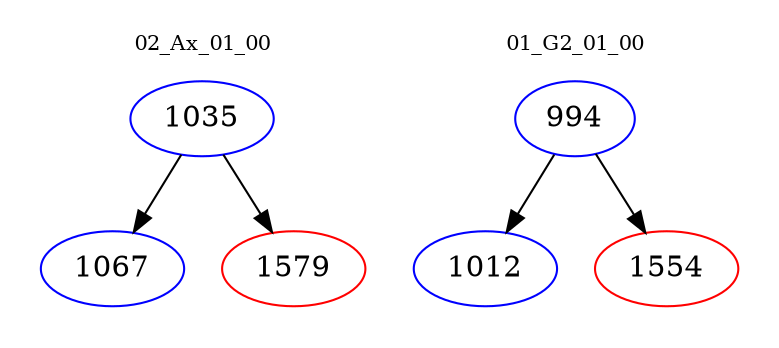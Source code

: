 digraph{
subgraph cluster_0 {
color = white
label = "02_Ax_01_00";
fontsize=10;
T0_1035 [label="1035", color="blue"]
T0_1035 -> T0_1067 [color="black"]
T0_1067 [label="1067", color="blue"]
T0_1035 -> T0_1579 [color="black"]
T0_1579 [label="1579", color="red"]
}
subgraph cluster_1 {
color = white
label = "01_G2_01_00";
fontsize=10;
T1_994 [label="994", color="blue"]
T1_994 -> T1_1012 [color="black"]
T1_1012 [label="1012", color="blue"]
T1_994 -> T1_1554 [color="black"]
T1_1554 [label="1554", color="red"]
}
}
